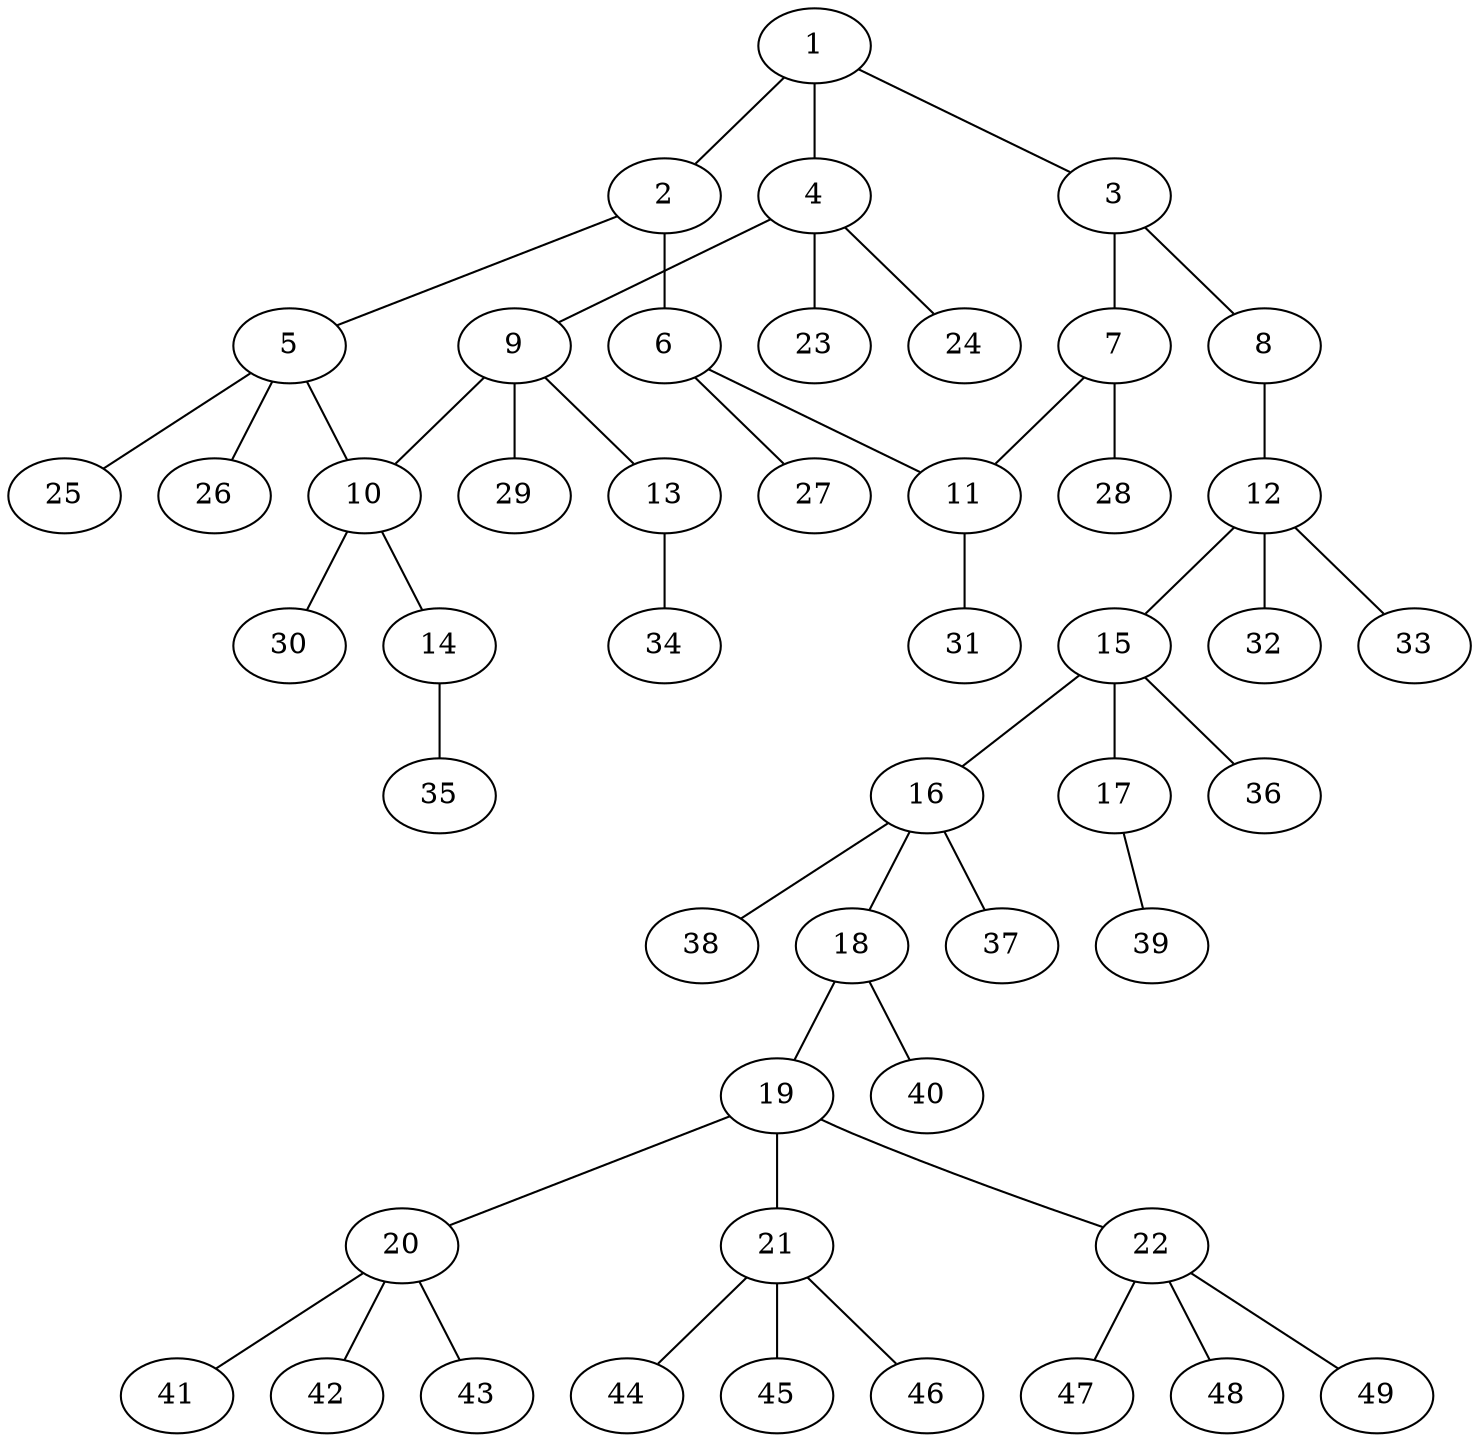 graph molecule_132 {
	1	 [chem=C];
	2	 [chem=C];
	1 -- 2	 [valence=2];
	3	 [chem=C];
	1 -- 3	 [valence=1];
	4	 [chem=C];
	1 -- 4	 [valence=1];
	5	 [chem=C];
	2 -- 5	 [valence=1];
	6	 [chem=C];
	2 -- 6	 [valence=1];
	7	 [chem=C];
	3 -- 7	 [valence=2];
	8	 [chem=O];
	3 -- 8	 [valence=1];
	9	 [chem=C];
	4 -- 9	 [valence=1];
	23	 [chem=H];
	4 -- 23	 [valence=1];
	24	 [chem=H];
	4 -- 24	 [valence=1];
	10	 [chem=C];
	5 -- 10	 [valence=1];
	25	 [chem=H];
	5 -- 25	 [valence=1];
	26	 [chem=H];
	5 -- 26	 [valence=1];
	11	 [chem=C];
	6 -- 11	 [valence=2];
	27	 [chem=H];
	6 -- 27	 [valence=1];
	7 -- 11	 [valence=1];
	28	 [chem=H];
	7 -- 28	 [valence=1];
	12	 [chem=C];
	8 -- 12	 [valence=1];
	9 -- 10	 [valence=1];
	13	 [chem=O];
	9 -- 13	 [valence=1];
	29	 [chem=H];
	9 -- 29	 [valence=1];
	14	 [chem=O];
	10 -- 14	 [valence=1];
	30	 [chem=H];
	10 -- 30	 [valence=1];
	31	 [chem=H];
	11 -- 31	 [valence=1];
	15	 [chem=C];
	12 -- 15	 [valence=1];
	32	 [chem=H];
	12 -- 32	 [valence=1];
	33	 [chem=H];
	12 -- 33	 [valence=1];
	34	 [chem=H];
	13 -- 34	 [valence=1];
	35	 [chem=H];
	14 -- 35	 [valence=1];
	16	 [chem=C];
	15 -- 16	 [valence=1];
	17	 [chem=O];
	15 -- 17	 [valence=1];
	36	 [chem=H];
	15 -- 36	 [valence=1];
	18	 [chem=N];
	16 -- 18	 [valence=1];
	37	 [chem=H];
	16 -- 37	 [valence=1];
	38	 [chem=H];
	16 -- 38	 [valence=1];
	39	 [chem=H];
	17 -- 39	 [valence=1];
	19	 [chem=C];
	18 -- 19	 [valence=1];
	40	 [chem=H];
	18 -- 40	 [valence=1];
	20	 [chem=C];
	19 -- 20	 [valence=1];
	21	 [chem=C];
	19 -- 21	 [valence=1];
	22	 [chem=C];
	19 -- 22	 [valence=1];
	41	 [chem=H];
	20 -- 41	 [valence=1];
	42	 [chem=H];
	20 -- 42	 [valence=1];
	43	 [chem=H];
	20 -- 43	 [valence=1];
	44	 [chem=H];
	21 -- 44	 [valence=1];
	45	 [chem=H];
	21 -- 45	 [valence=1];
	46	 [chem=H];
	21 -- 46	 [valence=1];
	47	 [chem=H];
	22 -- 47	 [valence=1];
	48	 [chem=H];
	22 -- 48	 [valence=1];
	49	 [chem=H];
	22 -- 49	 [valence=1];
}
